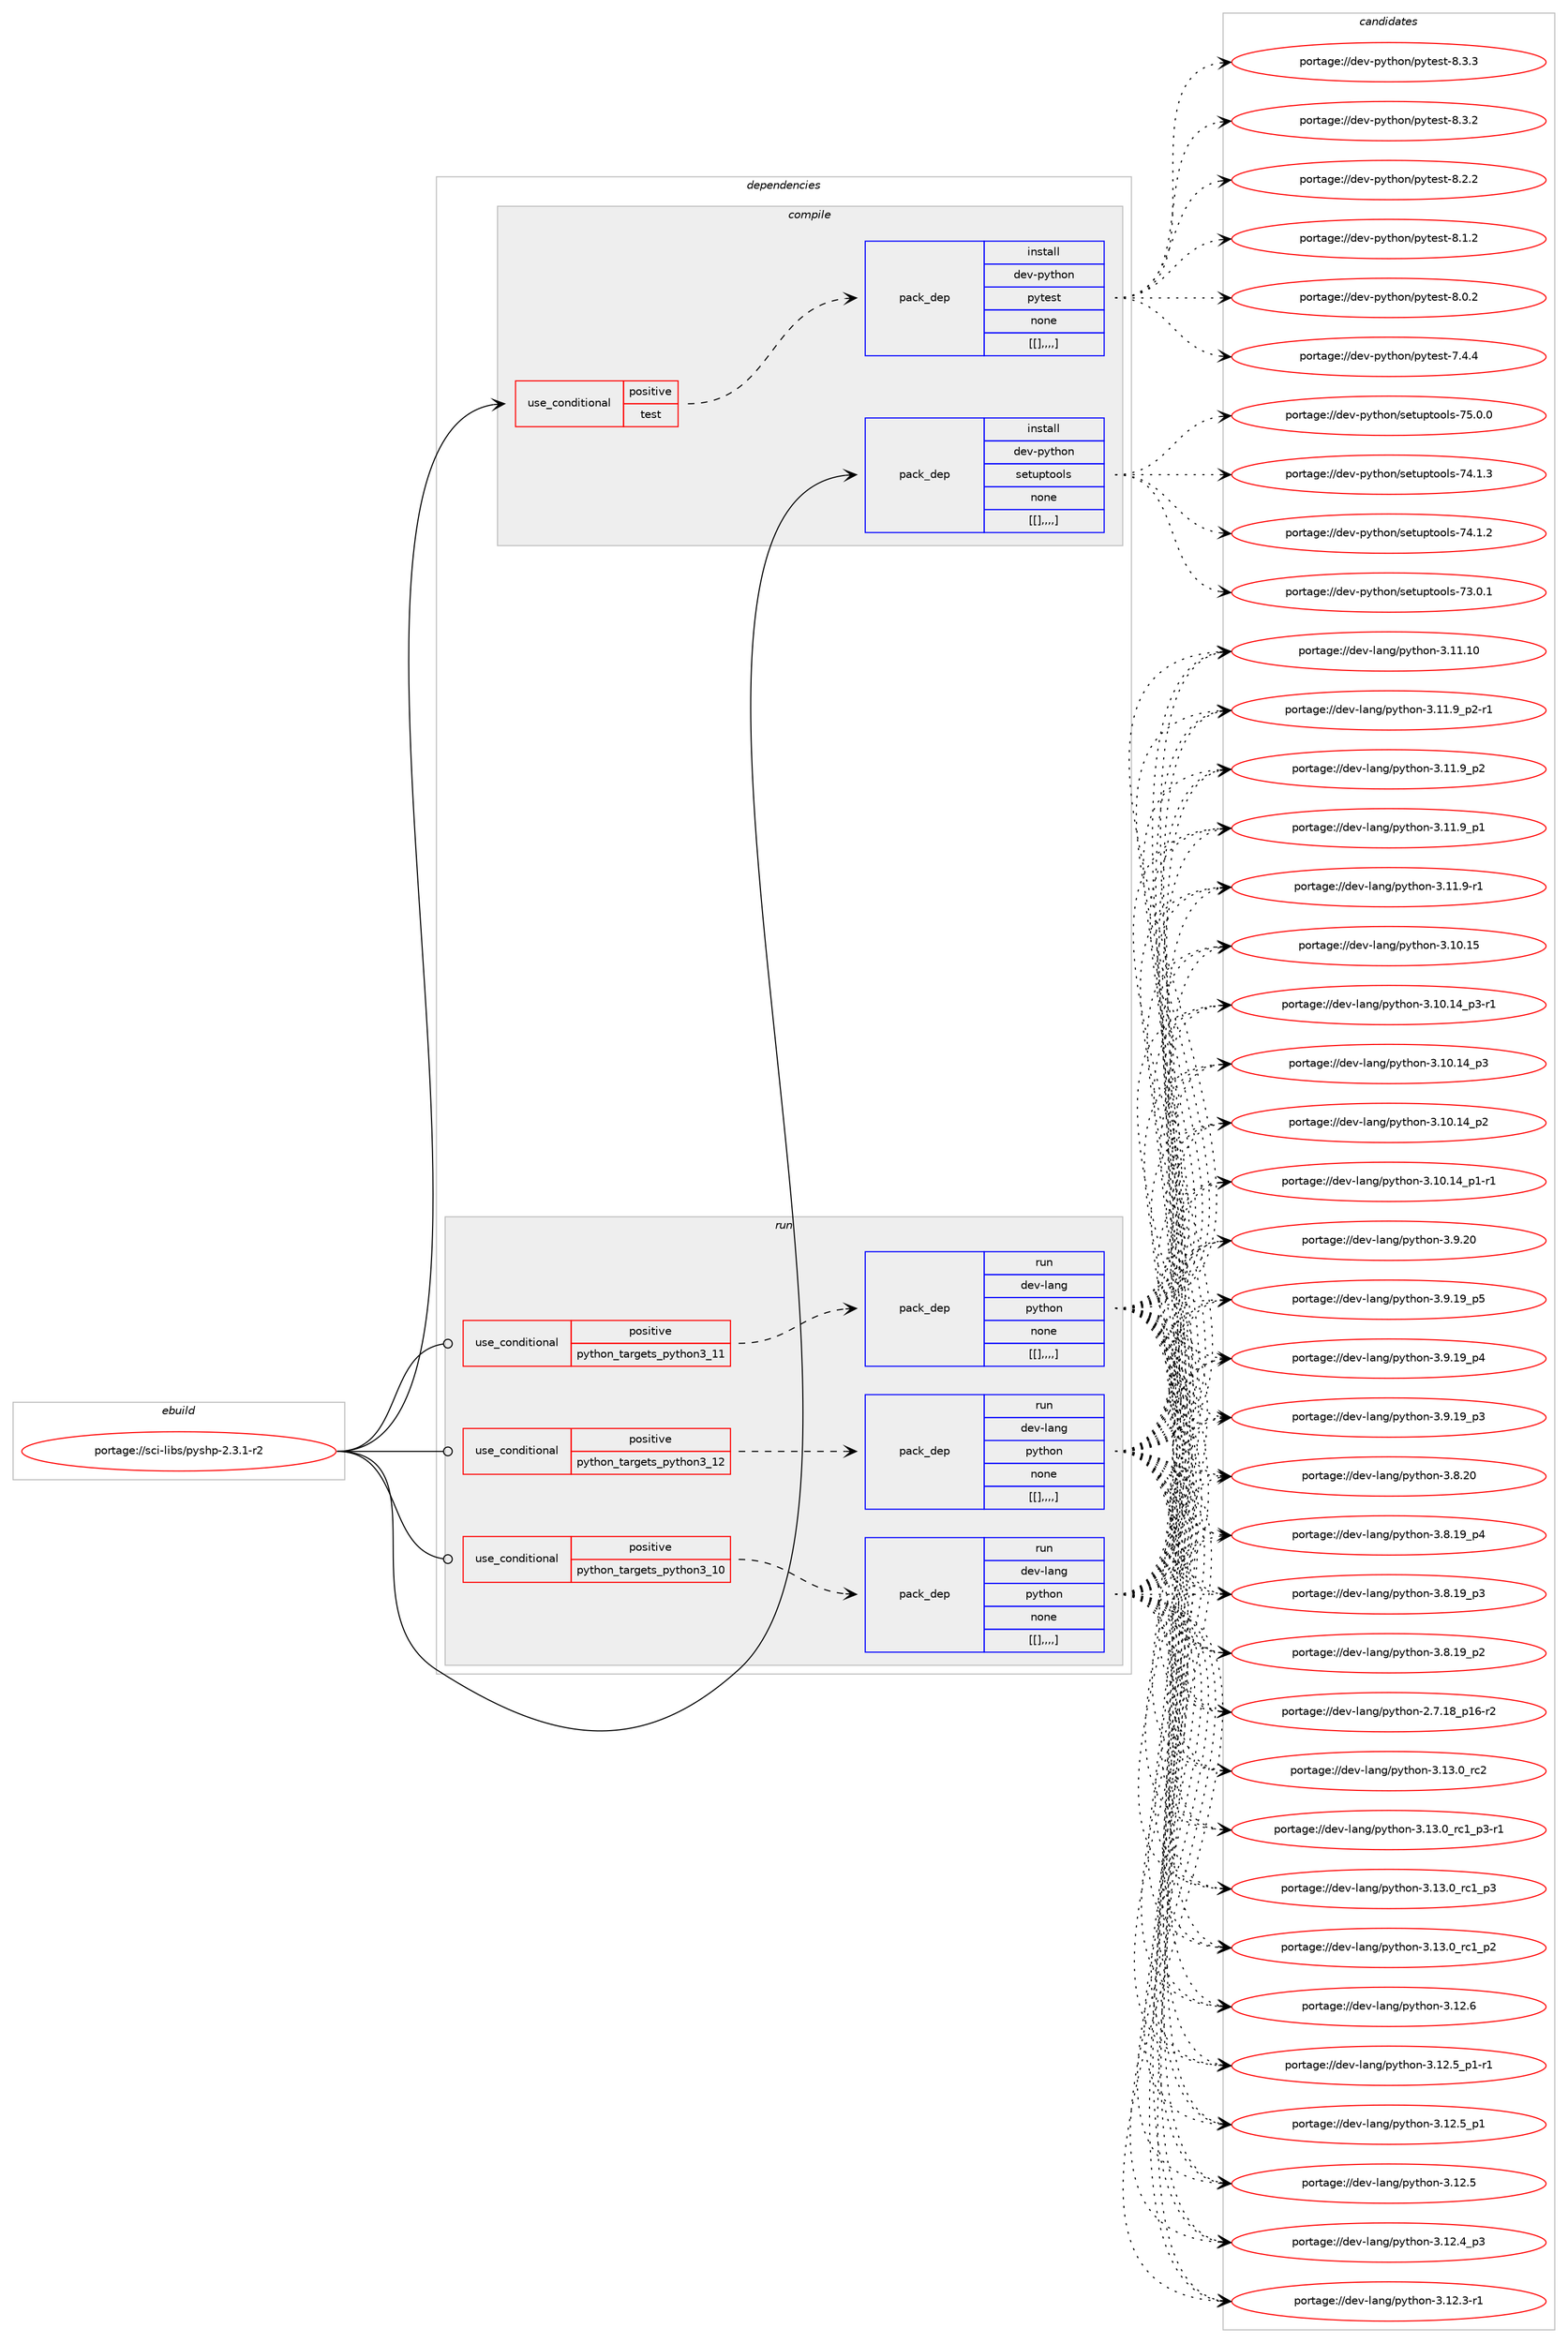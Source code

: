 digraph prolog {

# *************
# Graph options
# *************

newrank=true;
concentrate=true;
compound=true;
graph [rankdir=LR,fontname=Helvetica,fontsize=10,ranksep=1.5];#, ranksep=2.5, nodesep=0.2];
edge  [arrowhead=vee];
node  [fontname=Helvetica,fontsize=10];

# **********
# The ebuild
# **********

subgraph cluster_leftcol {
color=gray;
label=<<i>ebuild</i>>;
id [label="portage://sci-libs/pyshp-2.3.1-r2", color=red, width=4, href="../sci-libs/pyshp-2.3.1-r2.svg"];
}

# ****************
# The dependencies
# ****************

subgraph cluster_midcol {
color=gray;
label=<<i>dependencies</i>>;
subgraph cluster_compile {
fillcolor="#eeeeee";
style=filled;
label=<<i>compile</i>>;
subgraph cond111225 {
dependency421102 [label=<<TABLE BORDER="0" CELLBORDER="1" CELLSPACING="0" CELLPADDING="4"><TR><TD ROWSPAN="3" CELLPADDING="10">use_conditional</TD></TR><TR><TD>positive</TD></TR><TR><TD>test</TD></TR></TABLE>>, shape=none, color=red];
subgraph pack306869 {
dependency421103 [label=<<TABLE BORDER="0" CELLBORDER="1" CELLSPACING="0" CELLPADDING="4" WIDTH="220"><TR><TD ROWSPAN="6" CELLPADDING="30">pack_dep</TD></TR><TR><TD WIDTH="110">install</TD></TR><TR><TD>dev-python</TD></TR><TR><TD>pytest</TD></TR><TR><TD>none</TD></TR><TR><TD>[[],,,,]</TD></TR></TABLE>>, shape=none, color=blue];
}
dependency421102:e -> dependency421103:w [weight=20,style="dashed",arrowhead="vee"];
}
id:e -> dependency421102:w [weight=20,style="solid",arrowhead="vee"];
subgraph pack306870 {
dependency421104 [label=<<TABLE BORDER="0" CELLBORDER="1" CELLSPACING="0" CELLPADDING="4" WIDTH="220"><TR><TD ROWSPAN="6" CELLPADDING="30">pack_dep</TD></TR><TR><TD WIDTH="110">install</TD></TR><TR><TD>dev-python</TD></TR><TR><TD>setuptools</TD></TR><TR><TD>none</TD></TR><TR><TD>[[],,,,]</TD></TR></TABLE>>, shape=none, color=blue];
}
id:e -> dependency421104:w [weight=20,style="solid",arrowhead="vee"];
}
subgraph cluster_compileandrun {
fillcolor="#eeeeee";
style=filled;
label=<<i>compile and run</i>>;
}
subgraph cluster_run {
fillcolor="#eeeeee";
style=filled;
label=<<i>run</i>>;
subgraph cond111226 {
dependency421105 [label=<<TABLE BORDER="0" CELLBORDER="1" CELLSPACING="0" CELLPADDING="4"><TR><TD ROWSPAN="3" CELLPADDING="10">use_conditional</TD></TR><TR><TD>positive</TD></TR><TR><TD>python_targets_python3_10</TD></TR></TABLE>>, shape=none, color=red];
subgraph pack306871 {
dependency421106 [label=<<TABLE BORDER="0" CELLBORDER="1" CELLSPACING="0" CELLPADDING="4" WIDTH="220"><TR><TD ROWSPAN="6" CELLPADDING="30">pack_dep</TD></TR><TR><TD WIDTH="110">run</TD></TR><TR><TD>dev-lang</TD></TR><TR><TD>python</TD></TR><TR><TD>none</TD></TR><TR><TD>[[],,,,]</TD></TR></TABLE>>, shape=none, color=blue];
}
dependency421105:e -> dependency421106:w [weight=20,style="dashed",arrowhead="vee"];
}
id:e -> dependency421105:w [weight=20,style="solid",arrowhead="odot"];
subgraph cond111227 {
dependency421107 [label=<<TABLE BORDER="0" CELLBORDER="1" CELLSPACING="0" CELLPADDING="4"><TR><TD ROWSPAN="3" CELLPADDING="10">use_conditional</TD></TR><TR><TD>positive</TD></TR><TR><TD>python_targets_python3_11</TD></TR></TABLE>>, shape=none, color=red];
subgraph pack306872 {
dependency421108 [label=<<TABLE BORDER="0" CELLBORDER="1" CELLSPACING="0" CELLPADDING="4" WIDTH="220"><TR><TD ROWSPAN="6" CELLPADDING="30">pack_dep</TD></TR><TR><TD WIDTH="110">run</TD></TR><TR><TD>dev-lang</TD></TR><TR><TD>python</TD></TR><TR><TD>none</TD></TR><TR><TD>[[],,,,]</TD></TR></TABLE>>, shape=none, color=blue];
}
dependency421107:e -> dependency421108:w [weight=20,style="dashed",arrowhead="vee"];
}
id:e -> dependency421107:w [weight=20,style="solid",arrowhead="odot"];
subgraph cond111228 {
dependency421109 [label=<<TABLE BORDER="0" CELLBORDER="1" CELLSPACING="0" CELLPADDING="4"><TR><TD ROWSPAN="3" CELLPADDING="10">use_conditional</TD></TR><TR><TD>positive</TD></TR><TR><TD>python_targets_python3_12</TD></TR></TABLE>>, shape=none, color=red];
subgraph pack306873 {
dependency421110 [label=<<TABLE BORDER="0" CELLBORDER="1" CELLSPACING="0" CELLPADDING="4" WIDTH="220"><TR><TD ROWSPAN="6" CELLPADDING="30">pack_dep</TD></TR><TR><TD WIDTH="110">run</TD></TR><TR><TD>dev-lang</TD></TR><TR><TD>python</TD></TR><TR><TD>none</TD></TR><TR><TD>[[],,,,]</TD></TR></TABLE>>, shape=none, color=blue];
}
dependency421109:e -> dependency421110:w [weight=20,style="dashed",arrowhead="vee"];
}
id:e -> dependency421109:w [weight=20,style="solid",arrowhead="odot"];
}
}

# **************
# The candidates
# **************

subgraph cluster_choices {
rank=same;
color=gray;
label=<<i>candidates</i>>;

subgraph choice306869 {
color=black;
nodesep=1;
choice1001011184511212111610411111047112121116101115116455646514651 [label="portage://dev-python/pytest-8.3.3", color=red, width=4,href="../dev-python/pytest-8.3.3.svg"];
choice1001011184511212111610411111047112121116101115116455646514650 [label="portage://dev-python/pytest-8.3.2", color=red, width=4,href="../dev-python/pytest-8.3.2.svg"];
choice1001011184511212111610411111047112121116101115116455646504650 [label="portage://dev-python/pytest-8.2.2", color=red, width=4,href="../dev-python/pytest-8.2.2.svg"];
choice1001011184511212111610411111047112121116101115116455646494650 [label="portage://dev-python/pytest-8.1.2", color=red, width=4,href="../dev-python/pytest-8.1.2.svg"];
choice1001011184511212111610411111047112121116101115116455646484650 [label="portage://dev-python/pytest-8.0.2", color=red, width=4,href="../dev-python/pytest-8.0.2.svg"];
choice1001011184511212111610411111047112121116101115116455546524652 [label="portage://dev-python/pytest-7.4.4", color=red, width=4,href="../dev-python/pytest-7.4.4.svg"];
dependency421103:e -> choice1001011184511212111610411111047112121116101115116455646514651:w [style=dotted,weight="100"];
dependency421103:e -> choice1001011184511212111610411111047112121116101115116455646514650:w [style=dotted,weight="100"];
dependency421103:e -> choice1001011184511212111610411111047112121116101115116455646504650:w [style=dotted,weight="100"];
dependency421103:e -> choice1001011184511212111610411111047112121116101115116455646494650:w [style=dotted,weight="100"];
dependency421103:e -> choice1001011184511212111610411111047112121116101115116455646484650:w [style=dotted,weight="100"];
dependency421103:e -> choice1001011184511212111610411111047112121116101115116455546524652:w [style=dotted,weight="100"];
}
subgraph choice306870 {
color=black;
nodesep=1;
choice100101118451121211161041111104711510111611711211611111110811545555346484648 [label="portage://dev-python/setuptools-75.0.0", color=red, width=4,href="../dev-python/setuptools-75.0.0.svg"];
choice100101118451121211161041111104711510111611711211611111110811545555246494651 [label="portage://dev-python/setuptools-74.1.3", color=red, width=4,href="../dev-python/setuptools-74.1.3.svg"];
choice100101118451121211161041111104711510111611711211611111110811545555246494650 [label="portage://dev-python/setuptools-74.1.2", color=red, width=4,href="../dev-python/setuptools-74.1.2.svg"];
choice100101118451121211161041111104711510111611711211611111110811545555146484649 [label="portage://dev-python/setuptools-73.0.1", color=red, width=4,href="../dev-python/setuptools-73.0.1.svg"];
dependency421104:e -> choice100101118451121211161041111104711510111611711211611111110811545555346484648:w [style=dotted,weight="100"];
dependency421104:e -> choice100101118451121211161041111104711510111611711211611111110811545555246494651:w [style=dotted,weight="100"];
dependency421104:e -> choice100101118451121211161041111104711510111611711211611111110811545555246494650:w [style=dotted,weight="100"];
dependency421104:e -> choice100101118451121211161041111104711510111611711211611111110811545555146484649:w [style=dotted,weight="100"];
}
subgraph choice306871 {
color=black;
nodesep=1;
choice10010111845108971101034711212111610411111045514649514648951149950 [label="portage://dev-lang/python-3.13.0_rc2", color=red, width=4,href="../dev-lang/python-3.13.0_rc2.svg"];
choice1001011184510897110103471121211161041111104551464951464895114994995112514511449 [label="portage://dev-lang/python-3.13.0_rc1_p3-r1", color=red, width=4,href="../dev-lang/python-3.13.0_rc1_p3-r1.svg"];
choice100101118451089711010347112121116104111110455146495146489511499499511251 [label="portage://dev-lang/python-3.13.0_rc1_p3", color=red, width=4,href="../dev-lang/python-3.13.0_rc1_p3.svg"];
choice100101118451089711010347112121116104111110455146495146489511499499511250 [label="portage://dev-lang/python-3.13.0_rc1_p2", color=red, width=4,href="../dev-lang/python-3.13.0_rc1_p2.svg"];
choice10010111845108971101034711212111610411111045514649504654 [label="portage://dev-lang/python-3.12.6", color=red, width=4,href="../dev-lang/python-3.12.6.svg"];
choice1001011184510897110103471121211161041111104551464950465395112494511449 [label="portage://dev-lang/python-3.12.5_p1-r1", color=red, width=4,href="../dev-lang/python-3.12.5_p1-r1.svg"];
choice100101118451089711010347112121116104111110455146495046539511249 [label="portage://dev-lang/python-3.12.5_p1", color=red, width=4,href="../dev-lang/python-3.12.5_p1.svg"];
choice10010111845108971101034711212111610411111045514649504653 [label="portage://dev-lang/python-3.12.5", color=red, width=4,href="../dev-lang/python-3.12.5.svg"];
choice100101118451089711010347112121116104111110455146495046529511251 [label="portage://dev-lang/python-3.12.4_p3", color=red, width=4,href="../dev-lang/python-3.12.4_p3.svg"];
choice100101118451089711010347112121116104111110455146495046514511449 [label="portage://dev-lang/python-3.12.3-r1", color=red, width=4,href="../dev-lang/python-3.12.3-r1.svg"];
choice1001011184510897110103471121211161041111104551464949464948 [label="portage://dev-lang/python-3.11.10", color=red, width=4,href="../dev-lang/python-3.11.10.svg"];
choice1001011184510897110103471121211161041111104551464949465795112504511449 [label="portage://dev-lang/python-3.11.9_p2-r1", color=red, width=4,href="../dev-lang/python-3.11.9_p2-r1.svg"];
choice100101118451089711010347112121116104111110455146494946579511250 [label="portage://dev-lang/python-3.11.9_p2", color=red, width=4,href="../dev-lang/python-3.11.9_p2.svg"];
choice100101118451089711010347112121116104111110455146494946579511249 [label="portage://dev-lang/python-3.11.9_p1", color=red, width=4,href="../dev-lang/python-3.11.9_p1.svg"];
choice100101118451089711010347112121116104111110455146494946574511449 [label="portage://dev-lang/python-3.11.9-r1", color=red, width=4,href="../dev-lang/python-3.11.9-r1.svg"];
choice1001011184510897110103471121211161041111104551464948464953 [label="portage://dev-lang/python-3.10.15", color=red, width=4,href="../dev-lang/python-3.10.15.svg"];
choice100101118451089711010347112121116104111110455146494846495295112514511449 [label="portage://dev-lang/python-3.10.14_p3-r1", color=red, width=4,href="../dev-lang/python-3.10.14_p3-r1.svg"];
choice10010111845108971101034711212111610411111045514649484649529511251 [label="portage://dev-lang/python-3.10.14_p3", color=red, width=4,href="../dev-lang/python-3.10.14_p3.svg"];
choice10010111845108971101034711212111610411111045514649484649529511250 [label="portage://dev-lang/python-3.10.14_p2", color=red, width=4,href="../dev-lang/python-3.10.14_p2.svg"];
choice100101118451089711010347112121116104111110455146494846495295112494511449 [label="portage://dev-lang/python-3.10.14_p1-r1", color=red, width=4,href="../dev-lang/python-3.10.14_p1-r1.svg"];
choice10010111845108971101034711212111610411111045514657465048 [label="portage://dev-lang/python-3.9.20", color=red, width=4,href="../dev-lang/python-3.9.20.svg"];
choice100101118451089711010347112121116104111110455146574649579511253 [label="portage://dev-lang/python-3.9.19_p5", color=red, width=4,href="../dev-lang/python-3.9.19_p5.svg"];
choice100101118451089711010347112121116104111110455146574649579511252 [label="portage://dev-lang/python-3.9.19_p4", color=red, width=4,href="../dev-lang/python-3.9.19_p4.svg"];
choice100101118451089711010347112121116104111110455146574649579511251 [label="portage://dev-lang/python-3.9.19_p3", color=red, width=4,href="../dev-lang/python-3.9.19_p3.svg"];
choice10010111845108971101034711212111610411111045514656465048 [label="portage://dev-lang/python-3.8.20", color=red, width=4,href="../dev-lang/python-3.8.20.svg"];
choice100101118451089711010347112121116104111110455146564649579511252 [label="portage://dev-lang/python-3.8.19_p4", color=red, width=4,href="../dev-lang/python-3.8.19_p4.svg"];
choice100101118451089711010347112121116104111110455146564649579511251 [label="portage://dev-lang/python-3.8.19_p3", color=red, width=4,href="../dev-lang/python-3.8.19_p3.svg"];
choice100101118451089711010347112121116104111110455146564649579511250 [label="portage://dev-lang/python-3.8.19_p2", color=red, width=4,href="../dev-lang/python-3.8.19_p2.svg"];
choice100101118451089711010347112121116104111110455046554649569511249544511450 [label="portage://dev-lang/python-2.7.18_p16-r2", color=red, width=4,href="../dev-lang/python-2.7.18_p16-r2.svg"];
dependency421106:e -> choice10010111845108971101034711212111610411111045514649514648951149950:w [style=dotted,weight="100"];
dependency421106:e -> choice1001011184510897110103471121211161041111104551464951464895114994995112514511449:w [style=dotted,weight="100"];
dependency421106:e -> choice100101118451089711010347112121116104111110455146495146489511499499511251:w [style=dotted,weight="100"];
dependency421106:e -> choice100101118451089711010347112121116104111110455146495146489511499499511250:w [style=dotted,weight="100"];
dependency421106:e -> choice10010111845108971101034711212111610411111045514649504654:w [style=dotted,weight="100"];
dependency421106:e -> choice1001011184510897110103471121211161041111104551464950465395112494511449:w [style=dotted,weight="100"];
dependency421106:e -> choice100101118451089711010347112121116104111110455146495046539511249:w [style=dotted,weight="100"];
dependency421106:e -> choice10010111845108971101034711212111610411111045514649504653:w [style=dotted,weight="100"];
dependency421106:e -> choice100101118451089711010347112121116104111110455146495046529511251:w [style=dotted,weight="100"];
dependency421106:e -> choice100101118451089711010347112121116104111110455146495046514511449:w [style=dotted,weight="100"];
dependency421106:e -> choice1001011184510897110103471121211161041111104551464949464948:w [style=dotted,weight="100"];
dependency421106:e -> choice1001011184510897110103471121211161041111104551464949465795112504511449:w [style=dotted,weight="100"];
dependency421106:e -> choice100101118451089711010347112121116104111110455146494946579511250:w [style=dotted,weight="100"];
dependency421106:e -> choice100101118451089711010347112121116104111110455146494946579511249:w [style=dotted,weight="100"];
dependency421106:e -> choice100101118451089711010347112121116104111110455146494946574511449:w [style=dotted,weight="100"];
dependency421106:e -> choice1001011184510897110103471121211161041111104551464948464953:w [style=dotted,weight="100"];
dependency421106:e -> choice100101118451089711010347112121116104111110455146494846495295112514511449:w [style=dotted,weight="100"];
dependency421106:e -> choice10010111845108971101034711212111610411111045514649484649529511251:w [style=dotted,weight="100"];
dependency421106:e -> choice10010111845108971101034711212111610411111045514649484649529511250:w [style=dotted,weight="100"];
dependency421106:e -> choice100101118451089711010347112121116104111110455146494846495295112494511449:w [style=dotted,weight="100"];
dependency421106:e -> choice10010111845108971101034711212111610411111045514657465048:w [style=dotted,weight="100"];
dependency421106:e -> choice100101118451089711010347112121116104111110455146574649579511253:w [style=dotted,weight="100"];
dependency421106:e -> choice100101118451089711010347112121116104111110455146574649579511252:w [style=dotted,weight="100"];
dependency421106:e -> choice100101118451089711010347112121116104111110455146574649579511251:w [style=dotted,weight="100"];
dependency421106:e -> choice10010111845108971101034711212111610411111045514656465048:w [style=dotted,weight="100"];
dependency421106:e -> choice100101118451089711010347112121116104111110455146564649579511252:w [style=dotted,weight="100"];
dependency421106:e -> choice100101118451089711010347112121116104111110455146564649579511251:w [style=dotted,weight="100"];
dependency421106:e -> choice100101118451089711010347112121116104111110455146564649579511250:w [style=dotted,weight="100"];
dependency421106:e -> choice100101118451089711010347112121116104111110455046554649569511249544511450:w [style=dotted,weight="100"];
}
subgraph choice306872 {
color=black;
nodesep=1;
choice10010111845108971101034711212111610411111045514649514648951149950 [label="portage://dev-lang/python-3.13.0_rc2", color=red, width=4,href="../dev-lang/python-3.13.0_rc2.svg"];
choice1001011184510897110103471121211161041111104551464951464895114994995112514511449 [label="portage://dev-lang/python-3.13.0_rc1_p3-r1", color=red, width=4,href="../dev-lang/python-3.13.0_rc1_p3-r1.svg"];
choice100101118451089711010347112121116104111110455146495146489511499499511251 [label="portage://dev-lang/python-3.13.0_rc1_p3", color=red, width=4,href="../dev-lang/python-3.13.0_rc1_p3.svg"];
choice100101118451089711010347112121116104111110455146495146489511499499511250 [label="portage://dev-lang/python-3.13.0_rc1_p2", color=red, width=4,href="../dev-lang/python-3.13.0_rc1_p2.svg"];
choice10010111845108971101034711212111610411111045514649504654 [label="portage://dev-lang/python-3.12.6", color=red, width=4,href="../dev-lang/python-3.12.6.svg"];
choice1001011184510897110103471121211161041111104551464950465395112494511449 [label="portage://dev-lang/python-3.12.5_p1-r1", color=red, width=4,href="../dev-lang/python-3.12.5_p1-r1.svg"];
choice100101118451089711010347112121116104111110455146495046539511249 [label="portage://dev-lang/python-3.12.5_p1", color=red, width=4,href="../dev-lang/python-3.12.5_p1.svg"];
choice10010111845108971101034711212111610411111045514649504653 [label="portage://dev-lang/python-3.12.5", color=red, width=4,href="../dev-lang/python-3.12.5.svg"];
choice100101118451089711010347112121116104111110455146495046529511251 [label="portage://dev-lang/python-3.12.4_p3", color=red, width=4,href="../dev-lang/python-3.12.4_p3.svg"];
choice100101118451089711010347112121116104111110455146495046514511449 [label="portage://dev-lang/python-3.12.3-r1", color=red, width=4,href="../dev-lang/python-3.12.3-r1.svg"];
choice1001011184510897110103471121211161041111104551464949464948 [label="portage://dev-lang/python-3.11.10", color=red, width=4,href="../dev-lang/python-3.11.10.svg"];
choice1001011184510897110103471121211161041111104551464949465795112504511449 [label="portage://dev-lang/python-3.11.9_p2-r1", color=red, width=4,href="../dev-lang/python-3.11.9_p2-r1.svg"];
choice100101118451089711010347112121116104111110455146494946579511250 [label="portage://dev-lang/python-3.11.9_p2", color=red, width=4,href="../dev-lang/python-3.11.9_p2.svg"];
choice100101118451089711010347112121116104111110455146494946579511249 [label="portage://dev-lang/python-3.11.9_p1", color=red, width=4,href="../dev-lang/python-3.11.9_p1.svg"];
choice100101118451089711010347112121116104111110455146494946574511449 [label="portage://dev-lang/python-3.11.9-r1", color=red, width=4,href="../dev-lang/python-3.11.9-r1.svg"];
choice1001011184510897110103471121211161041111104551464948464953 [label="portage://dev-lang/python-3.10.15", color=red, width=4,href="../dev-lang/python-3.10.15.svg"];
choice100101118451089711010347112121116104111110455146494846495295112514511449 [label="portage://dev-lang/python-3.10.14_p3-r1", color=red, width=4,href="../dev-lang/python-3.10.14_p3-r1.svg"];
choice10010111845108971101034711212111610411111045514649484649529511251 [label="portage://dev-lang/python-3.10.14_p3", color=red, width=4,href="../dev-lang/python-3.10.14_p3.svg"];
choice10010111845108971101034711212111610411111045514649484649529511250 [label="portage://dev-lang/python-3.10.14_p2", color=red, width=4,href="../dev-lang/python-3.10.14_p2.svg"];
choice100101118451089711010347112121116104111110455146494846495295112494511449 [label="portage://dev-lang/python-3.10.14_p1-r1", color=red, width=4,href="../dev-lang/python-3.10.14_p1-r1.svg"];
choice10010111845108971101034711212111610411111045514657465048 [label="portage://dev-lang/python-3.9.20", color=red, width=4,href="../dev-lang/python-3.9.20.svg"];
choice100101118451089711010347112121116104111110455146574649579511253 [label="portage://dev-lang/python-3.9.19_p5", color=red, width=4,href="../dev-lang/python-3.9.19_p5.svg"];
choice100101118451089711010347112121116104111110455146574649579511252 [label="portage://dev-lang/python-3.9.19_p4", color=red, width=4,href="../dev-lang/python-3.9.19_p4.svg"];
choice100101118451089711010347112121116104111110455146574649579511251 [label="portage://dev-lang/python-3.9.19_p3", color=red, width=4,href="../dev-lang/python-3.9.19_p3.svg"];
choice10010111845108971101034711212111610411111045514656465048 [label="portage://dev-lang/python-3.8.20", color=red, width=4,href="../dev-lang/python-3.8.20.svg"];
choice100101118451089711010347112121116104111110455146564649579511252 [label="portage://dev-lang/python-3.8.19_p4", color=red, width=4,href="../dev-lang/python-3.8.19_p4.svg"];
choice100101118451089711010347112121116104111110455146564649579511251 [label="portage://dev-lang/python-3.8.19_p3", color=red, width=4,href="../dev-lang/python-3.8.19_p3.svg"];
choice100101118451089711010347112121116104111110455146564649579511250 [label="portage://dev-lang/python-3.8.19_p2", color=red, width=4,href="../dev-lang/python-3.8.19_p2.svg"];
choice100101118451089711010347112121116104111110455046554649569511249544511450 [label="portage://dev-lang/python-2.7.18_p16-r2", color=red, width=4,href="../dev-lang/python-2.7.18_p16-r2.svg"];
dependency421108:e -> choice10010111845108971101034711212111610411111045514649514648951149950:w [style=dotted,weight="100"];
dependency421108:e -> choice1001011184510897110103471121211161041111104551464951464895114994995112514511449:w [style=dotted,weight="100"];
dependency421108:e -> choice100101118451089711010347112121116104111110455146495146489511499499511251:w [style=dotted,weight="100"];
dependency421108:e -> choice100101118451089711010347112121116104111110455146495146489511499499511250:w [style=dotted,weight="100"];
dependency421108:e -> choice10010111845108971101034711212111610411111045514649504654:w [style=dotted,weight="100"];
dependency421108:e -> choice1001011184510897110103471121211161041111104551464950465395112494511449:w [style=dotted,weight="100"];
dependency421108:e -> choice100101118451089711010347112121116104111110455146495046539511249:w [style=dotted,weight="100"];
dependency421108:e -> choice10010111845108971101034711212111610411111045514649504653:w [style=dotted,weight="100"];
dependency421108:e -> choice100101118451089711010347112121116104111110455146495046529511251:w [style=dotted,weight="100"];
dependency421108:e -> choice100101118451089711010347112121116104111110455146495046514511449:w [style=dotted,weight="100"];
dependency421108:e -> choice1001011184510897110103471121211161041111104551464949464948:w [style=dotted,weight="100"];
dependency421108:e -> choice1001011184510897110103471121211161041111104551464949465795112504511449:w [style=dotted,weight="100"];
dependency421108:e -> choice100101118451089711010347112121116104111110455146494946579511250:w [style=dotted,weight="100"];
dependency421108:e -> choice100101118451089711010347112121116104111110455146494946579511249:w [style=dotted,weight="100"];
dependency421108:e -> choice100101118451089711010347112121116104111110455146494946574511449:w [style=dotted,weight="100"];
dependency421108:e -> choice1001011184510897110103471121211161041111104551464948464953:w [style=dotted,weight="100"];
dependency421108:e -> choice100101118451089711010347112121116104111110455146494846495295112514511449:w [style=dotted,weight="100"];
dependency421108:e -> choice10010111845108971101034711212111610411111045514649484649529511251:w [style=dotted,weight="100"];
dependency421108:e -> choice10010111845108971101034711212111610411111045514649484649529511250:w [style=dotted,weight="100"];
dependency421108:e -> choice100101118451089711010347112121116104111110455146494846495295112494511449:w [style=dotted,weight="100"];
dependency421108:e -> choice10010111845108971101034711212111610411111045514657465048:w [style=dotted,weight="100"];
dependency421108:e -> choice100101118451089711010347112121116104111110455146574649579511253:w [style=dotted,weight="100"];
dependency421108:e -> choice100101118451089711010347112121116104111110455146574649579511252:w [style=dotted,weight="100"];
dependency421108:e -> choice100101118451089711010347112121116104111110455146574649579511251:w [style=dotted,weight="100"];
dependency421108:e -> choice10010111845108971101034711212111610411111045514656465048:w [style=dotted,weight="100"];
dependency421108:e -> choice100101118451089711010347112121116104111110455146564649579511252:w [style=dotted,weight="100"];
dependency421108:e -> choice100101118451089711010347112121116104111110455146564649579511251:w [style=dotted,weight="100"];
dependency421108:e -> choice100101118451089711010347112121116104111110455146564649579511250:w [style=dotted,weight="100"];
dependency421108:e -> choice100101118451089711010347112121116104111110455046554649569511249544511450:w [style=dotted,weight="100"];
}
subgraph choice306873 {
color=black;
nodesep=1;
choice10010111845108971101034711212111610411111045514649514648951149950 [label="portage://dev-lang/python-3.13.0_rc2", color=red, width=4,href="../dev-lang/python-3.13.0_rc2.svg"];
choice1001011184510897110103471121211161041111104551464951464895114994995112514511449 [label="portage://dev-lang/python-3.13.0_rc1_p3-r1", color=red, width=4,href="../dev-lang/python-3.13.0_rc1_p3-r1.svg"];
choice100101118451089711010347112121116104111110455146495146489511499499511251 [label="portage://dev-lang/python-3.13.0_rc1_p3", color=red, width=4,href="../dev-lang/python-3.13.0_rc1_p3.svg"];
choice100101118451089711010347112121116104111110455146495146489511499499511250 [label="portage://dev-lang/python-3.13.0_rc1_p2", color=red, width=4,href="../dev-lang/python-3.13.0_rc1_p2.svg"];
choice10010111845108971101034711212111610411111045514649504654 [label="portage://dev-lang/python-3.12.6", color=red, width=4,href="../dev-lang/python-3.12.6.svg"];
choice1001011184510897110103471121211161041111104551464950465395112494511449 [label="portage://dev-lang/python-3.12.5_p1-r1", color=red, width=4,href="../dev-lang/python-3.12.5_p1-r1.svg"];
choice100101118451089711010347112121116104111110455146495046539511249 [label="portage://dev-lang/python-3.12.5_p1", color=red, width=4,href="../dev-lang/python-3.12.5_p1.svg"];
choice10010111845108971101034711212111610411111045514649504653 [label="portage://dev-lang/python-3.12.5", color=red, width=4,href="../dev-lang/python-3.12.5.svg"];
choice100101118451089711010347112121116104111110455146495046529511251 [label="portage://dev-lang/python-3.12.4_p3", color=red, width=4,href="../dev-lang/python-3.12.4_p3.svg"];
choice100101118451089711010347112121116104111110455146495046514511449 [label="portage://dev-lang/python-3.12.3-r1", color=red, width=4,href="../dev-lang/python-3.12.3-r1.svg"];
choice1001011184510897110103471121211161041111104551464949464948 [label="portage://dev-lang/python-3.11.10", color=red, width=4,href="../dev-lang/python-3.11.10.svg"];
choice1001011184510897110103471121211161041111104551464949465795112504511449 [label="portage://dev-lang/python-3.11.9_p2-r1", color=red, width=4,href="../dev-lang/python-3.11.9_p2-r1.svg"];
choice100101118451089711010347112121116104111110455146494946579511250 [label="portage://dev-lang/python-3.11.9_p2", color=red, width=4,href="../dev-lang/python-3.11.9_p2.svg"];
choice100101118451089711010347112121116104111110455146494946579511249 [label="portage://dev-lang/python-3.11.9_p1", color=red, width=4,href="../dev-lang/python-3.11.9_p1.svg"];
choice100101118451089711010347112121116104111110455146494946574511449 [label="portage://dev-lang/python-3.11.9-r1", color=red, width=4,href="../dev-lang/python-3.11.9-r1.svg"];
choice1001011184510897110103471121211161041111104551464948464953 [label="portage://dev-lang/python-3.10.15", color=red, width=4,href="../dev-lang/python-3.10.15.svg"];
choice100101118451089711010347112121116104111110455146494846495295112514511449 [label="portage://dev-lang/python-3.10.14_p3-r1", color=red, width=4,href="../dev-lang/python-3.10.14_p3-r1.svg"];
choice10010111845108971101034711212111610411111045514649484649529511251 [label="portage://dev-lang/python-3.10.14_p3", color=red, width=4,href="../dev-lang/python-3.10.14_p3.svg"];
choice10010111845108971101034711212111610411111045514649484649529511250 [label="portage://dev-lang/python-3.10.14_p2", color=red, width=4,href="../dev-lang/python-3.10.14_p2.svg"];
choice100101118451089711010347112121116104111110455146494846495295112494511449 [label="portage://dev-lang/python-3.10.14_p1-r1", color=red, width=4,href="../dev-lang/python-3.10.14_p1-r1.svg"];
choice10010111845108971101034711212111610411111045514657465048 [label="portage://dev-lang/python-3.9.20", color=red, width=4,href="../dev-lang/python-3.9.20.svg"];
choice100101118451089711010347112121116104111110455146574649579511253 [label="portage://dev-lang/python-3.9.19_p5", color=red, width=4,href="../dev-lang/python-3.9.19_p5.svg"];
choice100101118451089711010347112121116104111110455146574649579511252 [label="portage://dev-lang/python-3.9.19_p4", color=red, width=4,href="../dev-lang/python-3.9.19_p4.svg"];
choice100101118451089711010347112121116104111110455146574649579511251 [label="portage://dev-lang/python-3.9.19_p3", color=red, width=4,href="../dev-lang/python-3.9.19_p3.svg"];
choice10010111845108971101034711212111610411111045514656465048 [label="portage://dev-lang/python-3.8.20", color=red, width=4,href="../dev-lang/python-3.8.20.svg"];
choice100101118451089711010347112121116104111110455146564649579511252 [label="portage://dev-lang/python-3.8.19_p4", color=red, width=4,href="../dev-lang/python-3.8.19_p4.svg"];
choice100101118451089711010347112121116104111110455146564649579511251 [label="portage://dev-lang/python-3.8.19_p3", color=red, width=4,href="../dev-lang/python-3.8.19_p3.svg"];
choice100101118451089711010347112121116104111110455146564649579511250 [label="portage://dev-lang/python-3.8.19_p2", color=red, width=4,href="../dev-lang/python-3.8.19_p2.svg"];
choice100101118451089711010347112121116104111110455046554649569511249544511450 [label="portage://dev-lang/python-2.7.18_p16-r2", color=red, width=4,href="../dev-lang/python-2.7.18_p16-r2.svg"];
dependency421110:e -> choice10010111845108971101034711212111610411111045514649514648951149950:w [style=dotted,weight="100"];
dependency421110:e -> choice1001011184510897110103471121211161041111104551464951464895114994995112514511449:w [style=dotted,weight="100"];
dependency421110:e -> choice100101118451089711010347112121116104111110455146495146489511499499511251:w [style=dotted,weight="100"];
dependency421110:e -> choice100101118451089711010347112121116104111110455146495146489511499499511250:w [style=dotted,weight="100"];
dependency421110:e -> choice10010111845108971101034711212111610411111045514649504654:w [style=dotted,weight="100"];
dependency421110:e -> choice1001011184510897110103471121211161041111104551464950465395112494511449:w [style=dotted,weight="100"];
dependency421110:e -> choice100101118451089711010347112121116104111110455146495046539511249:w [style=dotted,weight="100"];
dependency421110:e -> choice10010111845108971101034711212111610411111045514649504653:w [style=dotted,weight="100"];
dependency421110:e -> choice100101118451089711010347112121116104111110455146495046529511251:w [style=dotted,weight="100"];
dependency421110:e -> choice100101118451089711010347112121116104111110455146495046514511449:w [style=dotted,weight="100"];
dependency421110:e -> choice1001011184510897110103471121211161041111104551464949464948:w [style=dotted,weight="100"];
dependency421110:e -> choice1001011184510897110103471121211161041111104551464949465795112504511449:w [style=dotted,weight="100"];
dependency421110:e -> choice100101118451089711010347112121116104111110455146494946579511250:w [style=dotted,weight="100"];
dependency421110:e -> choice100101118451089711010347112121116104111110455146494946579511249:w [style=dotted,weight="100"];
dependency421110:e -> choice100101118451089711010347112121116104111110455146494946574511449:w [style=dotted,weight="100"];
dependency421110:e -> choice1001011184510897110103471121211161041111104551464948464953:w [style=dotted,weight="100"];
dependency421110:e -> choice100101118451089711010347112121116104111110455146494846495295112514511449:w [style=dotted,weight="100"];
dependency421110:e -> choice10010111845108971101034711212111610411111045514649484649529511251:w [style=dotted,weight="100"];
dependency421110:e -> choice10010111845108971101034711212111610411111045514649484649529511250:w [style=dotted,weight="100"];
dependency421110:e -> choice100101118451089711010347112121116104111110455146494846495295112494511449:w [style=dotted,weight="100"];
dependency421110:e -> choice10010111845108971101034711212111610411111045514657465048:w [style=dotted,weight="100"];
dependency421110:e -> choice100101118451089711010347112121116104111110455146574649579511253:w [style=dotted,weight="100"];
dependency421110:e -> choice100101118451089711010347112121116104111110455146574649579511252:w [style=dotted,weight="100"];
dependency421110:e -> choice100101118451089711010347112121116104111110455146574649579511251:w [style=dotted,weight="100"];
dependency421110:e -> choice10010111845108971101034711212111610411111045514656465048:w [style=dotted,weight="100"];
dependency421110:e -> choice100101118451089711010347112121116104111110455146564649579511252:w [style=dotted,weight="100"];
dependency421110:e -> choice100101118451089711010347112121116104111110455146564649579511251:w [style=dotted,weight="100"];
dependency421110:e -> choice100101118451089711010347112121116104111110455146564649579511250:w [style=dotted,weight="100"];
dependency421110:e -> choice100101118451089711010347112121116104111110455046554649569511249544511450:w [style=dotted,weight="100"];
}
}

}
